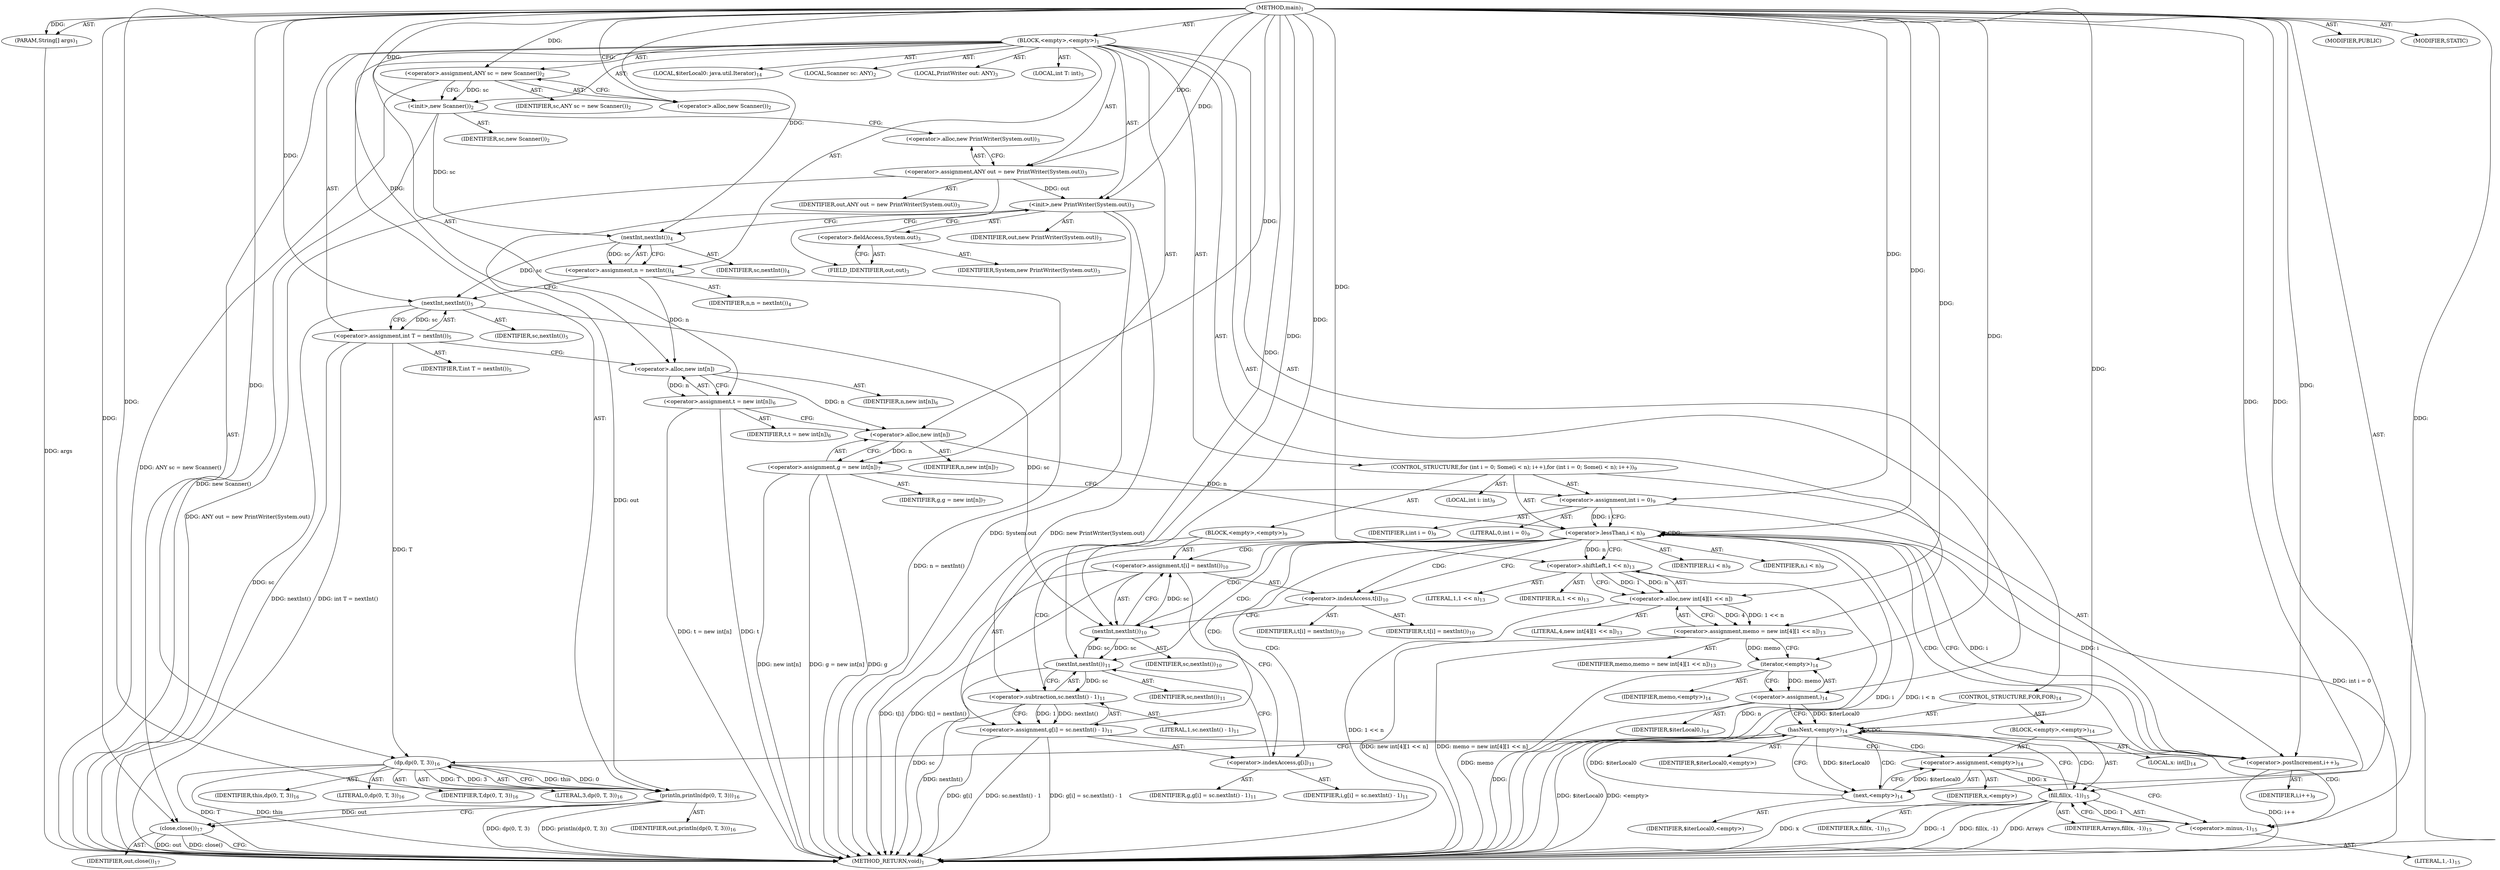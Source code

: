 digraph "main" {  
"21" [label = <(METHOD,main)<SUB>1</SUB>> ]
"22" [label = <(PARAM,String[] args)<SUB>1</SUB>> ]
"23" [label = <(BLOCK,&lt;empty&gt;,&lt;empty&gt;)<SUB>1</SUB>> ]
"4" [label = <(LOCAL,Scanner sc: ANY)<SUB>2</SUB>> ]
"24" [label = <(&lt;operator&gt;.assignment,ANY sc = new Scanner())<SUB>2</SUB>> ]
"25" [label = <(IDENTIFIER,sc,ANY sc = new Scanner())<SUB>2</SUB>> ]
"26" [label = <(&lt;operator&gt;.alloc,new Scanner())<SUB>2</SUB>> ]
"27" [label = <(&lt;init&gt;,new Scanner())<SUB>2</SUB>> ]
"3" [label = <(IDENTIFIER,sc,new Scanner())<SUB>2</SUB>> ]
"6" [label = <(LOCAL,PrintWriter out: ANY)<SUB>3</SUB>> ]
"28" [label = <(&lt;operator&gt;.assignment,ANY out = new PrintWriter(System.out))<SUB>3</SUB>> ]
"29" [label = <(IDENTIFIER,out,ANY out = new PrintWriter(System.out))<SUB>3</SUB>> ]
"30" [label = <(&lt;operator&gt;.alloc,new PrintWriter(System.out))<SUB>3</SUB>> ]
"31" [label = <(&lt;init&gt;,new PrintWriter(System.out))<SUB>3</SUB>> ]
"5" [label = <(IDENTIFIER,out,new PrintWriter(System.out))<SUB>3</SUB>> ]
"32" [label = <(&lt;operator&gt;.fieldAccess,System.out)<SUB>3</SUB>> ]
"33" [label = <(IDENTIFIER,System,new PrintWriter(System.out))<SUB>3</SUB>> ]
"34" [label = <(FIELD_IDENTIFIER,out,out)<SUB>3</SUB>> ]
"35" [label = <(&lt;operator&gt;.assignment,n = nextInt())<SUB>4</SUB>> ]
"36" [label = <(IDENTIFIER,n,n = nextInt())<SUB>4</SUB>> ]
"37" [label = <(nextInt,nextInt())<SUB>4</SUB>> ]
"38" [label = <(IDENTIFIER,sc,nextInt())<SUB>4</SUB>> ]
"39" [label = <(LOCAL,int T: int)<SUB>5</SUB>> ]
"40" [label = <(&lt;operator&gt;.assignment,int T = nextInt())<SUB>5</SUB>> ]
"41" [label = <(IDENTIFIER,T,int T = nextInt())<SUB>5</SUB>> ]
"42" [label = <(nextInt,nextInt())<SUB>5</SUB>> ]
"43" [label = <(IDENTIFIER,sc,nextInt())<SUB>5</SUB>> ]
"44" [label = <(&lt;operator&gt;.assignment,t = new int[n])<SUB>6</SUB>> ]
"45" [label = <(IDENTIFIER,t,t = new int[n])<SUB>6</SUB>> ]
"46" [label = <(&lt;operator&gt;.alloc,new int[n])> ]
"47" [label = <(IDENTIFIER,n,new int[n])<SUB>6</SUB>> ]
"48" [label = <(&lt;operator&gt;.assignment,g = new int[n])<SUB>7</SUB>> ]
"49" [label = <(IDENTIFIER,g,g = new int[n])<SUB>7</SUB>> ]
"50" [label = <(&lt;operator&gt;.alloc,new int[n])> ]
"51" [label = <(IDENTIFIER,n,new int[n])<SUB>7</SUB>> ]
"52" [label = <(CONTROL_STRUCTURE,for (int i = 0; Some(i &lt; n); i++),for (int i = 0; Some(i &lt; n); i++))<SUB>9</SUB>> ]
"53" [label = <(LOCAL,int i: int)<SUB>9</SUB>> ]
"54" [label = <(&lt;operator&gt;.assignment,int i = 0)<SUB>9</SUB>> ]
"55" [label = <(IDENTIFIER,i,int i = 0)<SUB>9</SUB>> ]
"56" [label = <(LITERAL,0,int i = 0)<SUB>9</SUB>> ]
"57" [label = <(&lt;operator&gt;.lessThan,i &lt; n)<SUB>9</SUB>> ]
"58" [label = <(IDENTIFIER,i,i &lt; n)<SUB>9</SUB>> ]
"59" [label = <(IDENTIFIER,n,i &lt; n)<SUB>9</SUB>> ]
"60" [label = <(&lt;operator&gt;.postIncrement,i++)<SUB>9</SUB>> ]
"61" [label = <(IDENTIFIER,i,i++)<SUB>9</SUB>> ]
"62" [label = <(BLOCK,&lt;empty&gt;,&lt;empty&gt;)<SUB>9</SUB>> ]
"63" [label = <(&lt;operator&gt;.assignment,t[i] = nextInt())<SUB>10</SUB>> ]
"64" [label = <(&lt;operator&gt;.indexAccess,t[i])<SUB>10</SUB>> ]
"65" [label = <(IDENTIFIER,t,t[i] = nextInt())<SUB>10</SUB>> ]
"66" [label = <(IDENTIFIER,i,t[i] = nextInt())<SUB>10</SUB>> ]
"67" [label = <(nextInt,nextInt())<SUB>10</SUB>> ]
"68" [label = <(IDENTIFIER,sc,nextInt())<SUB>10</SUB>> ]
"69" [label = <(&lt;operator&gt;.assignment,g[i] = sc.nextInt() - 1)<SUB>11</SUB>> ]
"70" [label = <(&lt;operator&gt;.indexAccess,g[i])<SUB>11</SUB>> ]
"71" [label = <(IDENTIFIER,g,g[i] = sc.nextInt() - 1)<SUB>11</SUB>> ]
"72" [label = <(IDENTIFIER,i,g[i] = sc.nextInt() - 1)<SUB>11</SUB>> ]
"73" [label = <(&lt;operator&gt;.subtraction,sc.nextInt() - 1)<SUB>11</SUB>> ]
"74" [label = <(nextInt,nextInt())<SUB>11</SUB>> ]
"75" [label = <(IDENTIFIER,sc,nextInt())<SUB>11</SUB>> ]
"76" [label = <(LITERAL,1,sc.nextInt() - 1)<SUB>11</SUB>> ]
"77" [label = <(&lt;operator&gt;.assignment,memo = new int[4][1 &lt;&lt; n])<SUB>13</SUB>> ]
"78" [label = <(IDENTIFIER,memo,memo = new int[4][1 &lt;&lt; n])<SUB>13</SUB>> ]
"79" [label = <(&lt;operator&gt;.alloc,new int[4][1 &lt;&lt; n])> ]
"80" [label = <(LITERAL,4,new int[4][1 &lt;&lt; n])<SUB>13</SUB>> ]
"81" [label = <(&lt;operator&gt;.shiftLeft,1 &lt;&lt; n)<SUB>13</SUB>> ]
"82" [label = <(LITERAL,1,1 &lt;&lt; n)<SUB>13</SUB>> ]
"83" [label = <(IDENTIFIER,n,1 &lt;&lt; n)<SUB>13</SUB>> ]
"84" [label = <(LOCAL,$iterLocal0: java.util.Iterator)<SUB>14</SUB>> ]
"85" [label = <(&lt;operator&gt;.assignment,)<SUB>14</SUB>> ]
"86" [label = <(IDENTIFIER,$iterLocal0,)<SUB>14</SUB>> ]
"87" [label = <(iterator,&lt;empty&gt;)<SUB>14</SUB>> ]
"88" [label = <(IDENTIFIER,memo,&lt;empty&gt;)<SUB>14</SUB>> ]
"89" [label = <(CONTROL_STRUCTURE,FOR,FOR)<SUB>14</SUB>> ]
"90" [label = <(hasNext,&lt;empty&gt;)<SUB>14</SUB>> ]
"91" [label = <(IDENTIFIER,$iterLocal0,&lt;empty&gt;)> ]
"92" [label = <(BLOCK,&lt;empty&gt;,&lt;empty&gt;)<SUB>14</SUB>> ]
"93" [label = <(LOCAL,x: int[])<SUB>14</SUB>> ]
"94" [label = <(&lt;operator&gt;.assignment,&lt;empty&gt;)<SUB>14</SUB>> ]
"95" [label = <(IDENTIFIER,x,&lt;empty&gt;)> ]
"96" [label = <(next,&lt;empty&gt;)<SUB>14</SUB>> ]
"97" [label = <(IDENTIFIER,$iterLocal0,&lt;empty&gt;)> ]
"98" [label = <(fill,fill(x, -1))<SUB>15</SUB>> ]
"99" [label = <(IDENTIFIER,Arrays,fill(x, -1))<SUB>15</SUB>> ]
"100" [label = <(IDENTIFIER,x,fill(x, -1))<SUB>15</SUB>> ]
"101" [label = <(&lt;operator&gt;.minus,-1)<SUB>15</SUB>> ]
"102" [label = <(LITERAL,1,-1)<SUB>15</SUB>> ]
"103" [label = <(println,println(dp(0, T, 3)))<SUB>16</SUB>> ]
"104" [label = <(IDENTIFIER,out,println(dp(0, T, 3)))<SUB>16</SUB>> ]
"105" [label = <(dp,dp(0, T, 3))<SUB>16</SUB>> ]
"106" [label = <(IDENTIFIER,this,dp(0, T, 3))<SUB>16</SUB>> ]
"107" [label = <(LITERAL,0,dp(0, T, 3))<SUB>16</SUB>> ]
"108" [label = <(IDENTIFIER,T,dp(0, T, 3))<SUB>16</SUB>> ]
"109" [label = <(LITERAL,3,dp(0, T, 3))<SUB>16</SUB>> ]
"110" [label = <(close,close())<SUB>17</SUB>> ]
"111" [label = <(IDENTIFIER,out,close())<SUB>17</SUB>> ]
"112" [label = <(MODIFIER,PUBLIC)> ]
"113" [label = <(MODIFIER,STATIC)> ]
"114" [label = <(METHOD_RETURN,void)<SUB>1</SUB>> ]
  "21" -> "22"  [ label = "AST: "] 
  "21" -> "23"  [ label = "AST: "] 
  "21" -> "112"  [ label = "AST: "] 
  "21" -> "113"  [ label = "AST: "] 
  "21" -> "114"  [ label = "AST: "] 
  "23" -> "4"  [ label = "AST: "] 
  "23" -> "24"  [ label = "AST: "] 
  "23" -> "27"  [ label = "AST: "] 
  "23" -> "6"  [ label = "AST: "] 
  "23" -> "28"  [ label = "AST: "] 
  "23" -> "31"  [ label = "AST: "] 
  "23" -> "35"  [ label = "AST: "] 
  "23" -> "39"  [ label = "AST: "] 
  "23" -> "40"  [ label = "AST: "] 
  "23" -> "44"  [ label = "AST: "] 
  "23" -> "48"  [ label = "AST: "] 
  "23" -> "52"  [ label = "AST: "] 
  "23" -> "77"  [ label = "AST: "] 
  "23" -> "84"  [ label = "AST: "] 
  "23" -> "85"  [ label = "AST: "] 
  "23" -> "89"  [ label = "AST: "] 
  "23" -> "103"  [ label = "AST: "] 
  "23" -> "110"  [ label = "AST: "] 
  "24" -> "25"  [ label = "AST: "] 
  "24" -> "26"  [ label = "AST: "] 
  "27" -> "3"  [ label = "AST: "] 
  "28" -> "29"  [ label = "AST: "] 
  "28" -> "30"  [ label = "AST: "] 
  "31" -> "5"  [ label = "AST: "] 
  "31" -> "32"  [ label = "AST: "] 
  "32" -> "33"  [ label = "AST: "] 
  "32" -> "34"  [ label = "AST: "] 
  "35" -> "36"  [ label = "AST: "] 
  "35" -> "37"  [ label = "AST: "] 
  "37" -> "38"  [ label = "AST: "] 
  "40" -> "41"  [ label = "AST: "] 
  "40" -> "42"  [ label = "AST: "] 
  "42" -> "43"  [ label = "AST: "] 
  "44" -> "45"  [ label = "AST: "] 
  "44" -> "46"  [ label = "AST: "] 
  "46" -> "47"  [ label = "AST: "] 
  "48" -> "49"  [ label = "AST: "] 
  "48" -> "50"  [ label = "AST: "] 
  "50" -> "51"  [ label = "AST: "] 
  "52" -> "53"  [ label = "AST: "] 
  "52" -> "54"  [ label = "AST: "] 
  "52" -> "57"  [ label = "AST: "] 
  "52" -> "60"  [ label = "AST: "] 
  "52" -> "62"  [ label = "AST: "] 
  "54" -> "55"  [ label = "AST: "] 
  "54" -> "56"  [ label = "AST: "] 
  "57" -> "58"  [ label = "AST: "] 
  "57" -> "59"  [ label = "AST: "] 
  "60" -> "61"  [ label = "AST: "] 
  "62" -> "63"  [ label = "AST: "] 
  "62" -> "69"  [ label = "AST: "] 
  "63" -> "64"  [ label = "AST: "] 
  "63" -> "67"  [ label = "AST: "] 
  "64" -> "65"  [ label = "AST: "] 
  "64" -> "66"  [ label = "AST: "] 
  "67" -> "68"  [ label = "AST: "] 
  "69" -> "70"  [ label = "AST: "] 
  "69" -> "73"  [ label = "AST: "] 
  "70" -> "71"  [ label = "AST: "] 
  "70" -> "72"  [ label = "AST: "] 
  "73" -> "74"  [ label = "AST: "] 
  "73" -> "76"  [ label = "AST: "] 
  "74" -> "75"  [ label = "AST: "] 
  "77" -> "78"  [ label = "AST: "] 
  "77" -> "79"  [ label = "AST: "] 
  "79" -> "80"  [ label = "AST: "] 
  "79" -> "81"  [ label = "AST: "] 
  "81" -> "82"  [ label = "AST: "] 
  "81" -> "83"  [ label = "AST: "] 
  "85" -> "86"  [ label = "AST: "] 
  "85" -> "87"  [ label = "AST: "] 
  "87" -> "88"  [ label = "AST: "] 
  "89" -> "90"  [ label = "AST: "] 
  "89" -> "92"  [ label = "AST: "] 
  "90" -> "91"  [ label = "AST: "] 
  "92" -> "93"  [ label = "AST: "] 
  "92" -> "94"  [ label = "AST: "] 
  "92" -> "98"  [ label = "AST: "] 
  "94" -> "95"  [ label = "AST: "] 
  "94" -> "96"  [ label = "AST: "] 
  "96" -> "97"  [ label = "AST: "] 
  "98" -> "99"  [ label = "AST: "] 
  "98" -> "100"  [ label = "AST: "] 
  "98" -> "101"  [ label = "AST: "] 
  "101" -> "102"  [ label = "AST: "] 
  "103" -> "104"  [ label = "AST: "] 
  "103" -> "105"  [ label = "AST: "] 
  "105" -> "106"  [ label = "AST: "] 
  "105" -> "107"  [ label = "AST: "] 
  "105" -> "108"  [ label = "AST: "] 
  "105" -> "109"  [ label = "AST: "] 
  "110" -> "111"  [ label = "AST: "] 
  "24" -> "27"  [ label = "CFG: "] 
  "27" -> "30"  [ label = "CFG: "] 
  "28" -> "34"  [ label = "CFG: "] 
  "31" -> "37"  [ label = "CFG: "] 
  "35" -> "42"  [ label = "CFG: "] 
  "40" -> "46"  [ label = "CFG: "] 
  "44" -> "50"  [ label = "CFG: "] 
  "48" -> "54"  [ label = "CFG: "] 
  "77" -> "87"  [ label = "CFG: "] 
  "85" -> "90"  [ label = "CFG: "] 
  "103" -> "110"  [ label = "CFG: "] 
  "110" -> "114"  [ label = "CFG: "] 
  "26" -> "24"  [ label = "CFG: "] 
  "30" -> "28"  [ label = "CFG: "] 
  "32" -> "31"  [ label = "CFG: "] 
  "37" -> "35"  [ label = "CFG: "] 
  "42" -> "40"  [ label = "CFG: "] 
  "46" -> "44"  [ label = "CFG: "] 
  "50" -> "48"  [ label = "CFG: "] 
  "54" -> "57"  [ label = "CFG: "] 
  "57" -> "64"  [ label = "CFG: "] 
  "57" -> "81"  [ label = "CFG: "] 
  "60" -> "57"  [ label = "CFG: "] 
  "79" -> "77"  [ label = "CFG: "] 
  "87" -> "85"  [ label = "CFG: "] 
  "90" -> "96"  [ label = "CFG: "] 
  "90" -> "105"  [ label = "CFG: "] 
  "105" -> "103"  [ label = "CFG: "] 
  "34" -> "32"  [ label = "CFG: "] 
  "63" -> "70"  [ label = "CFG: "] 
  "69" -> "60"  [ label = "CFG: "] 
  "81" -> "79"  [ label = "CFG: "] 
  "94" -> "101"  [ label = "CFG: "] 
  "98" -> "90"  [ label = "CFG: "] 
  "64" -> "67"  [ label = "CFG: "] 
  "67" -> "63"  [ label = "CFG: "] 
  "70" -> "74"  [ label = "CFG: "] 
  "73" -> "69"  [ label = "CFG: "] 
  "96" -> "94"  [ label = "CFG: "] 
  "101" -> "98"  [ label = "CFG: "] 
  "74" -> "73"  [ label = "CFG: "] 
  "21" -> "26"  [ label = "CFG: "] 
  "22" -> "114"  [ label = "DDG: args"] 
  "24" -> "114"  [ label = "DDG: ANY sc = new Scanner()"] 
  "27" -> "114"  [ label = "DDG: new Scanner()"] 
  "28" -> "114"  [ label = "DDG: ANY out = new PrintWriter(System.out)"] 
  "31" -> "114"  [ label = "DDG: System.out"] 
  "31" -> "114"  [ label = "DDG: new PrintWriter(System.out)"] 
  "35" -> "114"  [ label = "DDG: n = nextInt()"] 
  "42" -> "114"  [ label = "DDG: sc"] 
  "40" -> "114"  [ label = "DDG: nextInt()"] 
  "40" -> "114"  [ label = "DDG: int T = nextInt()"] 
  "44" -> "114"  [ label = "DDG: t"] 
  "44" -> "114"  [ label = "DDG: t = new int[n]"] 
  "48" -> "114"  [ label = "DDG: g"] 
  "48" -> "114"  [ label = "DDG: new int[n]"] 
  "48" -> "114"  [ label = "DDG: g = new int[n]"] 
  "54" -> "114"  [ label = "DDG: int i = 0"] 
  "57" -> "114"  [ label = "DDG: i"] 
  "57" -> "114"  [ label = "DDG: i &lt; n"] 
  "81" -> "114"  [ label = "DDG: n"] 
  "79" -> "114"  [ label = "DDG: 1 &lt;&lt; n"] 
  "77" -> "114"  [ label = "DDG: new int[4][1 &lt;&lt; n]"] 
  "77" -> "114"  [ label = "DDG: memo = new int[4][1 &lt;&lt; n]"] 
  "87" -> "114"  [ label = "DDG: memo"] 
  "85" -> "114"  [ label = "DDG: "] 
  "90" -> "114"  [ label = "DDG: $iterLocal0"] 
  "90" -> "114"  [ label = "DDG: &lt;empty&gt;"] 
  "105" -> "114"  [ label = "DDG: T"] 
  "103" -> "114"  [ label = "DDG: dp(0, T, 3)"] 
  "103" -> "114"  [ label = "DDG: println(dp(0, T, 3))"] 
  "110" -> "114"  [ label = "DDG: out"] 
  "110" -> "114"  [ label = "DDG: close()"] 
  "98" -> "114"  [ label = "DDG: x"] 
  "98" -> "114"  [ label = "DDG: -1"] 
  "98" -> "114"  [ label = "DDG: fill(x, -1)"] 
  "63" -> "114"  [ label = "DDG: t[i]"] 
  "63" -> "114"  [ label = "DDG: t[i] = nextInt()"] 
  "69" -> "114"  [ label = "DDG: g[i]"] 
  "74" -> "114"  [ label = "DDG: sc"] 
  "73" -> "114"  [ label = "DDG: nextInt()"] 
  "69" -> "114"  [ label = "DDG: sc.nextInt() - 1"] 
  "69" -> "114"  [ label = "DDG: g[i] = sc.nextInt() - 1"] 
  "60" -> "114"  [ label = "DDG: i++"] 
  "105" -> "114"  [ label = "DDG: this"] 
  "98" -> "114"  [ label = "DDG: Arrays"] 
  "21" -> "22"  [ label = "DDG: "] 
  "21" -> "24"  [ label = "DDG: "] 
  "21" -> "28"  [ label = "DDG: "] 
  "37" -> "35"  [ label = "DDG: sc"] 
  "42" -> "40"  [ label = "DDG: sc"] 
  "46" -> "44"  [ label = "DDG: n"] 
  "50" -> "48"  [ label = "DDG: n"] 
  "79" -> "77"  [ label = "DDG: 4"] 
  "79" -> "77"  [ label = "DDG: 1 &lt;&lt; n"] 
  "87" -> "85"  [ label = "DDG: memo"] 
  "24" -> "27"  [ label = "DDG: sc"] 
  "21" -> "27"  [ label = "DDG: "] 
  "28" -> "31"  [ label = "DDG: out"] 
  "21" -> "31"  [ label = "DDG: "] 
  "21" -> "54"  [ label = "DDG: "] 
  "31" -> "103"  [ label = "DDG: out"] 
  "21" -> "103"  [ label = "DDG: "] 
  "105" -> "103"  [ label = "DDG: this"] 
  "105" -> "103"  [ label = "DDG: 0"] 
  "105" -> "103"  [ label = "DDG: T"] 
  "105" -> "103"  [ label = "DDG: 3"] 
  "103" -> "110"  [ label = "DDG: out"] 
  "21" -> "110"  [ label = "DDG: "] 
  "27" -> "37"  [ label = "DDG: sc"] 
  "21" -> "37"  [ label = "DDG: "] 
  "37" -> "42"  [ label = "DDG: sc"] 
  "21" -> "42"  [ label = "DDG: "] 
  "35" -> "46"  [ label = "DDG: n"] 
  "21" -> "46"  [ label = "DDG: "] 
  "46" -> "50"  [ label = "DDG: n"] 
  "21" -> "50"  [ label = "DDG: "] 
  "54" -> "57"  [ label = "DDG: i"] 
  "60" -> "57"  [ label = "DDG: i"] 
  "21" -> "57"  [ label = "DDG: "] 
  "50" -> "57"  [ label = "DDG: n"] 
  "57" -> "60"  [ label = "DDG: i"] 
  "21" -> "60"  [ label = "DDG: "] 
  "67" -> "63"  [ label = "DDG: sc"] 
  "73" -> "69"  [ label = "DDG: nextInt()"] 
  "73" -> "69"  [ label = "DDG: 1"] 
  "21" -> "79"  [ label = "DDG: "] 
  "81" -> "79"  [ label = "DDG: 1"] 
  "81" -> "79"  [ label = "DDG: n"] 
  "77" -> "87"  [ label = "DDG: memo"] 
  "21" -> "87"  [ label = "DDG: "] 
  "85" -> "90"  [ label = "DDG: $iterLocal0"] 
  "96" -> "90"  [ label = "DDG: $iterLocal0"] 
  "21" -> "90"  [ label = "DDG: "] 
  "96" -> "94"  [ label = "DDG: $iterLocal0"] 
  "21" -> "105"  [ label = "DDG: "] 
  "40" -> "105"  [ label = "DDG: T"] 
  "21" -> "81"  [ label = "DDG: "] 
  "57" -> "81"  [ label = "DDG: n"] 
  "21" -> "98"  [ label = "DDG: "] 
  "94" -> "98"  [ label = "DDG: x"] 
  "101" -> "98"  [ label = "DDG: 1"] 
  "42" -> "67"  [ label = "DDG: sc"] 
  "74" -> "67"  [ label = "DDG: sc"] 
  "21" -> "67"  [ label = "DDG: "] 
  "74" -> "73"  [ label = "DDG: sc"] 
  "21" -> "73"  [ label = "DDG: "] 
  "90" -> "96"  [ label = "DDG: $iterLocal0"] 
  "21" -> "96"  [ label = "DDG: "] 
  "21" -> "101"  [ label = "DDG: "] 
  "67" -> "74"  [ label = "DDG: sc"] 
  "21" -> "74"  [ label = "DDG: "] 
  "57" -> "60"  [ label = "CDG: "] 
  "57" -> "73"  [ label = "CDG: "] 
  "57" -> "64"  [ label = "CDG: "] 
  "57" -> "57"  [ label = "CDG: "] 
  "57" -> "69"  [ label = "CDG: "] 
  "57" -> "67"  [ label = "CDG: "] 
  "57" -> "70"  [ label = "CDG: "] 
  "57" -> "74"  [ label = "CDG: "] 
  "57" -> "63"  [ label = "CDG: "] 
  "90" -> "94"  [ label = "CDG: "] 
  "90" -> "96"  [ label = "CDG: "] 
  "90" -> "98"  [ label = "CDG: "] 
  "90" -> "101"  [ label = "CDG: "] 
  "90" -> "90"  [ label = "CDG: "] 
}
